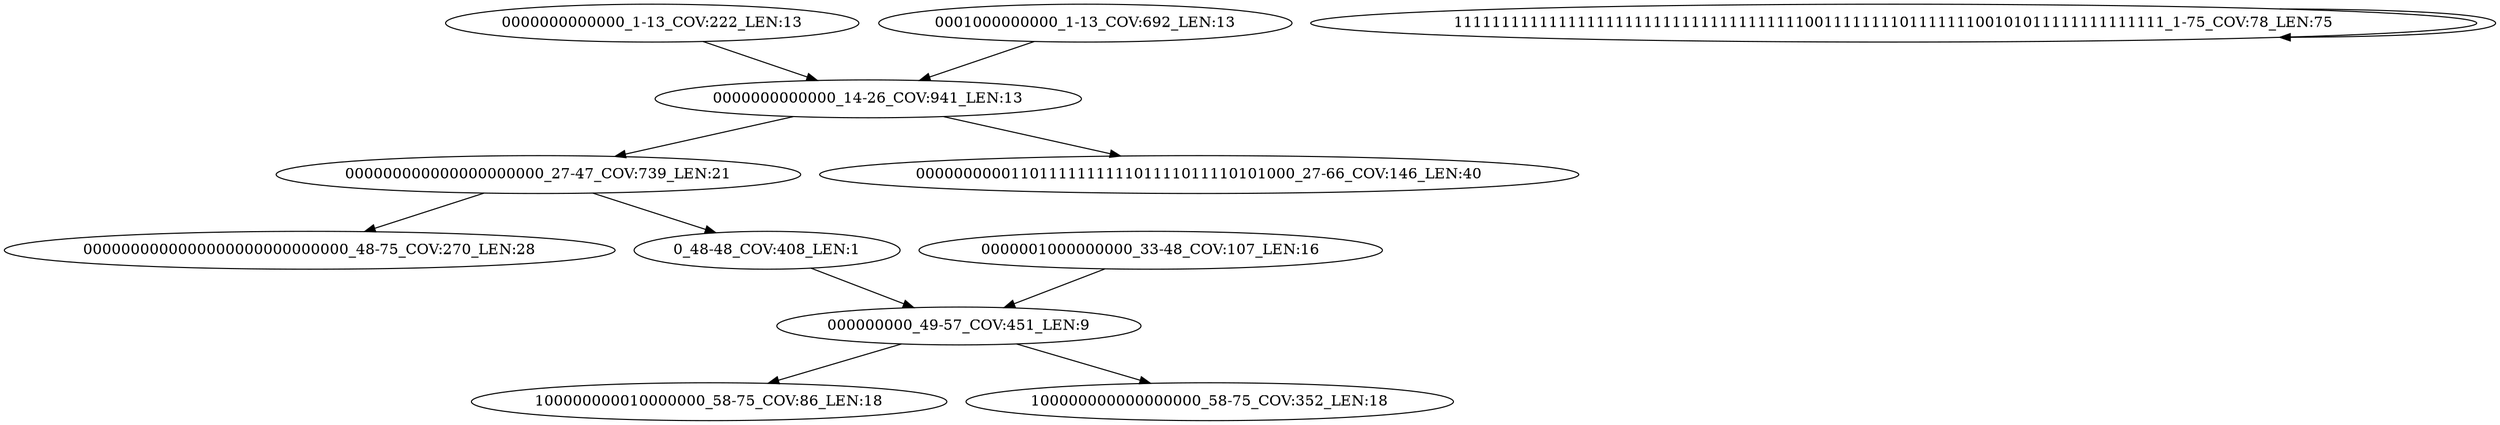 digraph G {
    "0000000000000_1-13_COV:222_LEN:13" -> "0000000000000_14-26_COV:941_LEN:13";
    "0000000000000_14-26_COV:941_LEN:13" -> "000000000000000000000_27-47_COV:739_LEN:21";
    "0000000000000_14-26_COV:941_LEN:13" -> "0000000000110111111111101111011110101000_27-66_COV:146_LEN:40";
    "000000000000000000000_27-47_COV:739_LEN:21" -> "0000000000000000000000000000_48-75_COV:270_LEN:28";
    "000000000000000000000_27-47_COV:739_LEN:21" -> "0_48-48_COV:408_LEN:1";
    "0000001000000000_33-48_COV:107_LEN:16" -> "000000000_49-57_COV:451_LEN:9";
    "111111111111111111111111111111111111100111111110111111100101011111111111111_1-75_COV:78_LEN:75" -> "111111111111111111111111111111111111100111111110111111100101011111111111111_1-75_COV:78_LEN:75";
    "0001000000000_1-13_COV:692_LEN:13" -> "0000000000000_14-26_COV:941_LEN:13";
    "0_48-48_COV:408_LEN:1" -> "000000000_49-57_COV:451_LEN:9";
    "000000000_49-57_COV:451_LEN:9" -> "100000000010000000_58-75_COV:86_LEN:18";
    "000000000_49-57_COV:451_LEN:9" -> "100000000000000000_58-75_COV:352_LEN:18";
}
